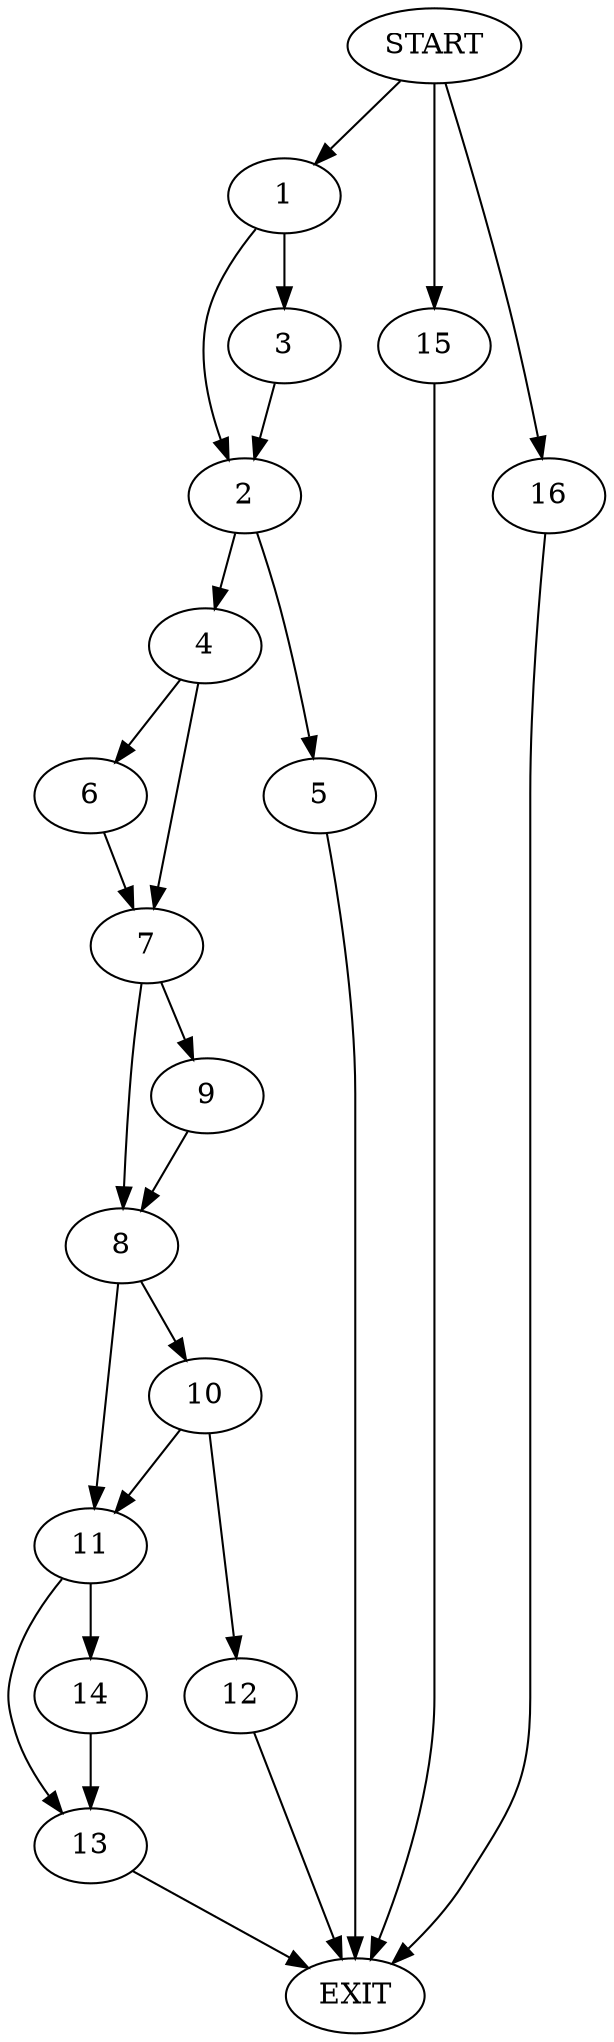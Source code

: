digraph {
0 [label="START"]
17 [label="EXIT"]
0 -> 1
1 -> 2
1 -> 3
3 -> 2
2 -> 4
2 -> 5
5 -> 17
4 -> 6
4 -> 7
6 -> 7
7 -> 8
7 -> 9
9 -> 8
8 -> 10
8 -> 11
10 -> 11
10 -> 12
11 -> 13
11 -> 14
12 -> 17
14 -> 13
13 -> 17
0 -> 15
15 -> 17
0 -> 16
16 -> 17
}
